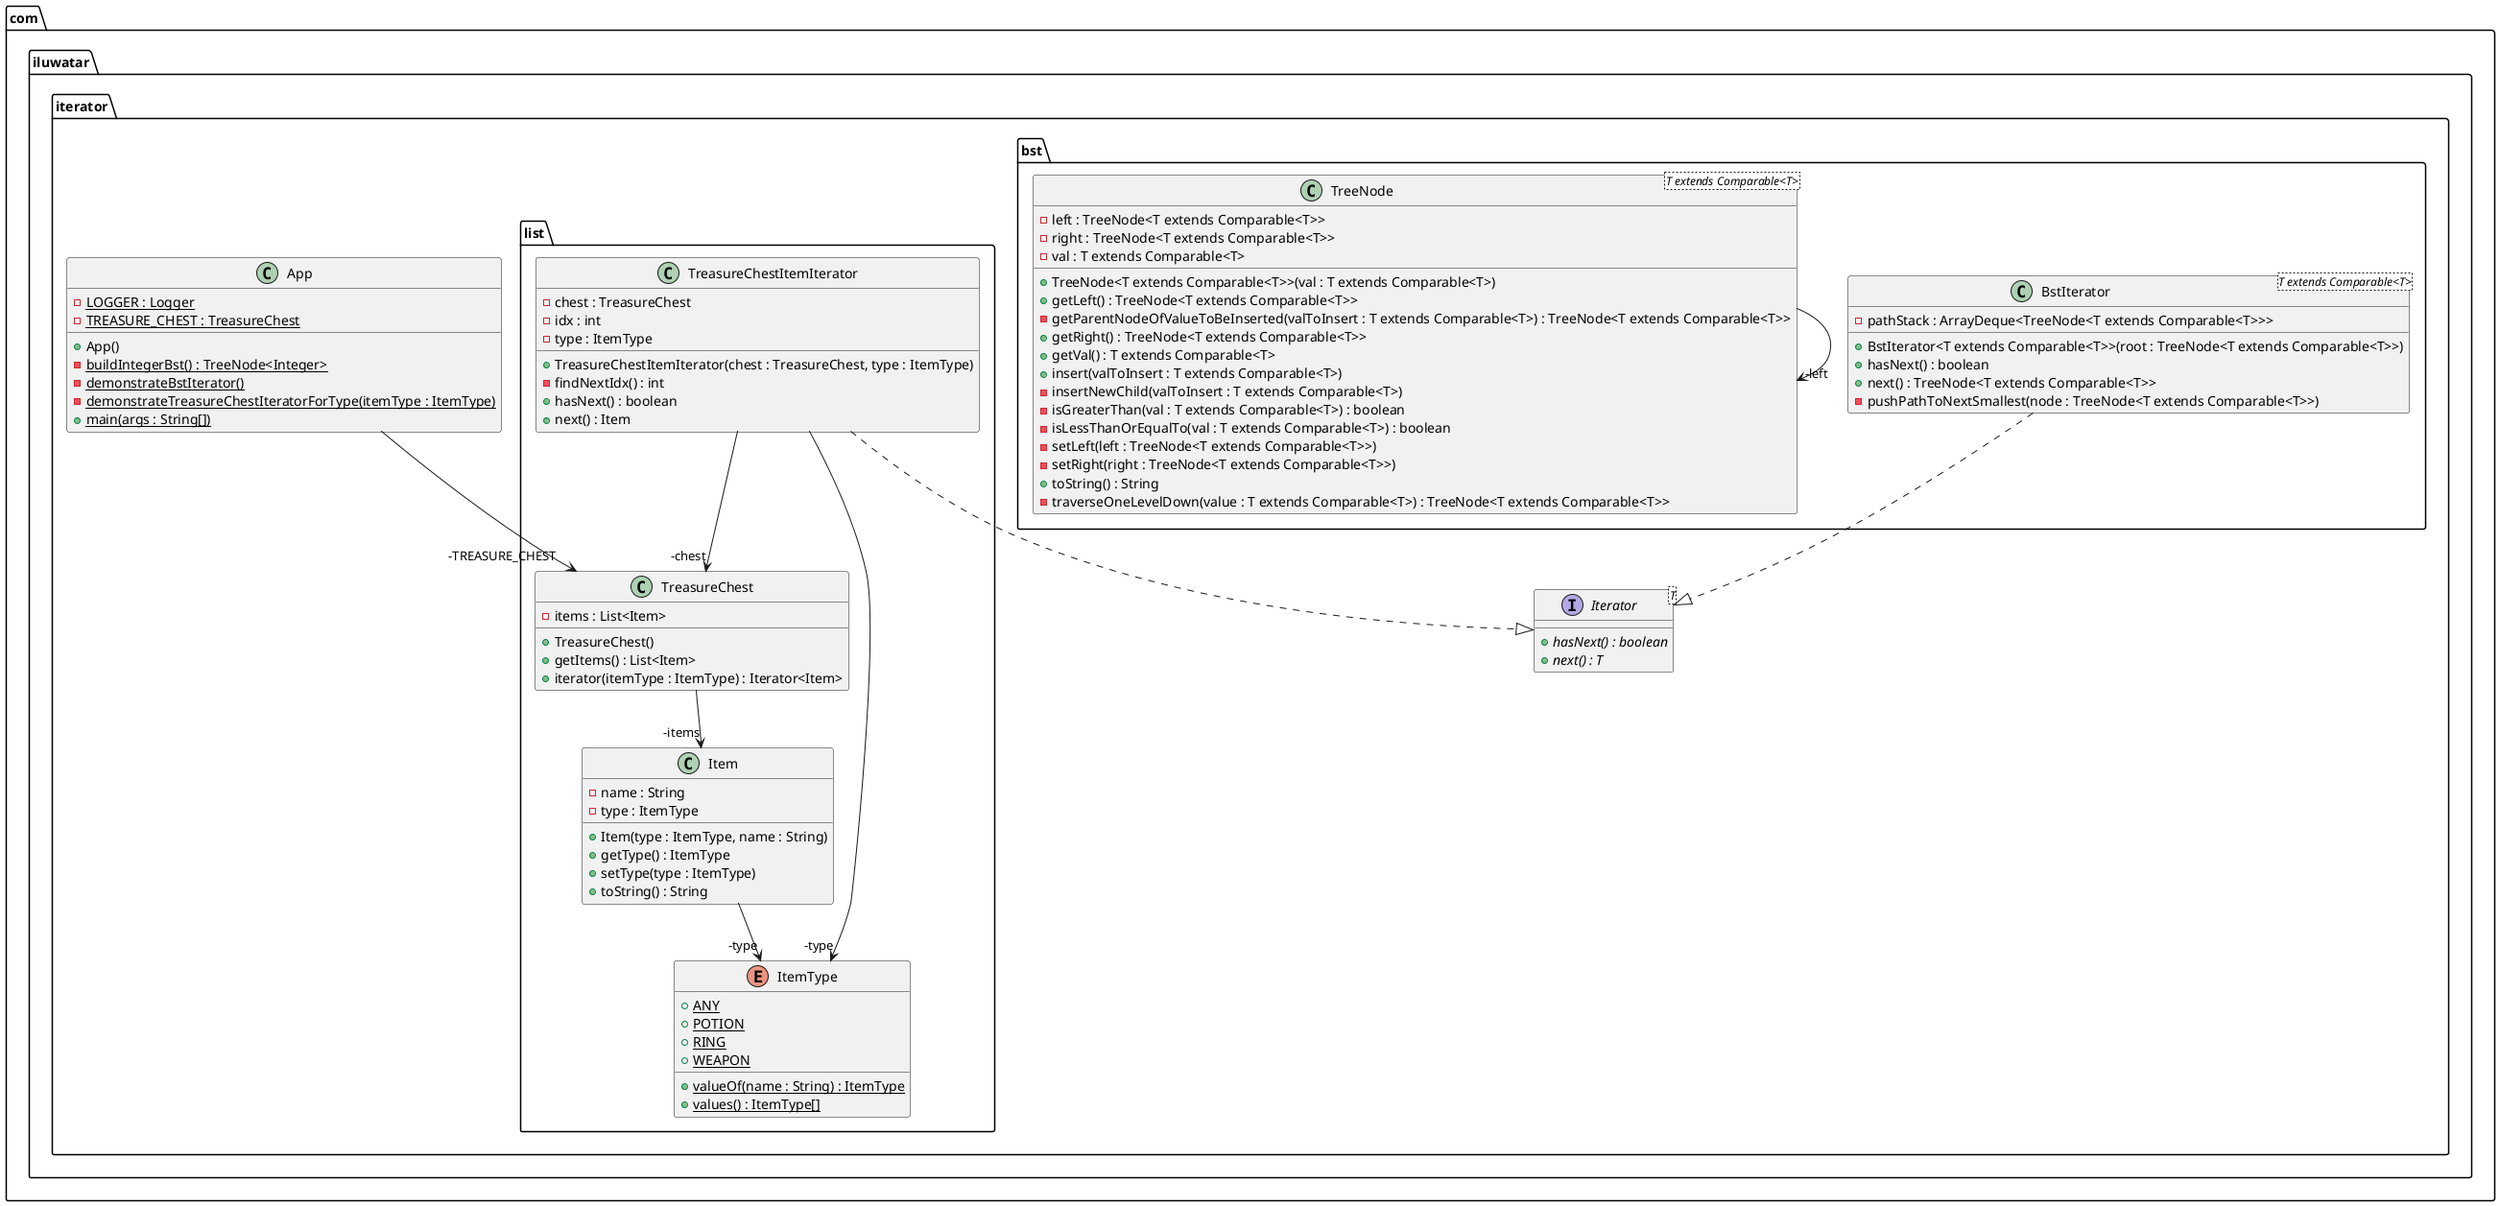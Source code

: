 @startuml
package com.iluwatar.iterator {
  class App {
    - LOGGER : Logger {static}
    - TREASURE_CHEST : TreasureChest {static}
    + App()
    - buildIntegerBst() : TreeNode<Integer> {static}
    - demonstrateBstIterator() {static}
    - demonstrateTreasureChestIteratorForType(itemType : ItemType) {static}
    + main(args : String[]) {static}
  }
  interface Iterator<T> {
    + hasNext() : boolean {abstract}
    + next() : T {abstract}
  }
}
package com.iluwatar.iterator.bst {
  class BstIterator<T extends Comparable<T>> {
    - pathStack : ArrayDeque<TreeNode<T extends Comparable<T>>>
    + BstIterator<T extends Comparable<T>>(root : TreeNode<T extends Comparable<T>>)
    + hasNext() : boolean
    + next() : TreeNode<T extends Comparable<T>>
    - pushPathToNextSmallest(node : TreeNode<T extends Comparable<T>>)
  }
  class TreeNode<T extends Comparable<T>> {
    - left : TreeNode<T extends Comparable<T>>
    - right : TreeNode<T extends Comparable<T>>
    - val : T extends Comparable<T>
    + TreeNode<T extends Comparable<T>>(val : T extends Comparable<T>)
    + getLeft() : TreeNode<T extends Comparable<T>>
    - getParentNodeOfValueToBeInserted(valToInsert : T extends Comparable<T>) : TreeNode<T extends Comparable<T>>
    + getRight() : TreeNode<T extends Comparable<T>>
    + getVal() : T extends Comparable<T>
    + insert(valToInsert : T extends Comparable<T>)
    - insertNewChild(valToInsert : T extends Comparable<T>)
    - isGreaterThan(val : T extends Comparable<T>) : boolean
    - isLessThanOrEqualTo(val : T extends Comparable<T>) : boolean
    - setLeft(left : TreeNode<T extends Comparable<T>>)
    - setRight(right : TreeNode<T extends Comparable<T>>)
    + toString() : String
    - traverseOneLevelDown(value : T extends Comparable<T>) : TreeNode<T extends Comparable<T>>
  }
}
package com.iluwatar.iterator.list {
  class Item {
    - name : String
    - type : ItemType
    + Item(type : ItemType, name : String)
    + getType() : ItemType
    + setType(type : ItemType)
    + toString() : String
  }
  enum ItemType {
    + ANY {static}
    + POTION {static}
    + RING {static}
    + WEAPON {static}
    + valueOf(name : String) : ItemType {static}
    + values() : ItemType[] {static}
  }
  class TreasureChest {
    - items : List<Item>
    + TreasureChest()
    + getItems() : List<Item>
    + iterator(itemType : ItemType) : Iterator<Item>
  }
  class TreasureChestItemIterator {
    - chest : TreasureChest
    - idx : int
    - type : ItemType
    + TreasureChestItemIterator(chest : TreasureChest, type : ItemType)
    - findNextIdx() : int
    + hasNext() : boolean
    + next() : Item
  }
}
TreasureChestItemIterator -->  "-type" ItemType
TreeNode -->  "-left" TreeNode
TreasureChestItemIterator -->  "-chest" TreasureChest
TreasureChest -->  "-items" Item
Item -->  "-type" ItemType
App -->  "-TREASURE_CHEST" TreasureChest
BstIterator ..|> Iterator 
TreasureChestItemIterator ..|> Iterator 
@enduml